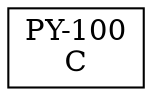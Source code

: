 digraph ColaPrioridad{ 
 node[shape=box] 
 rankdir=UD;
{rank=same; 
nodo0x6f0588[label="PY-100\nC" ,group=0]; 
} 
} 

